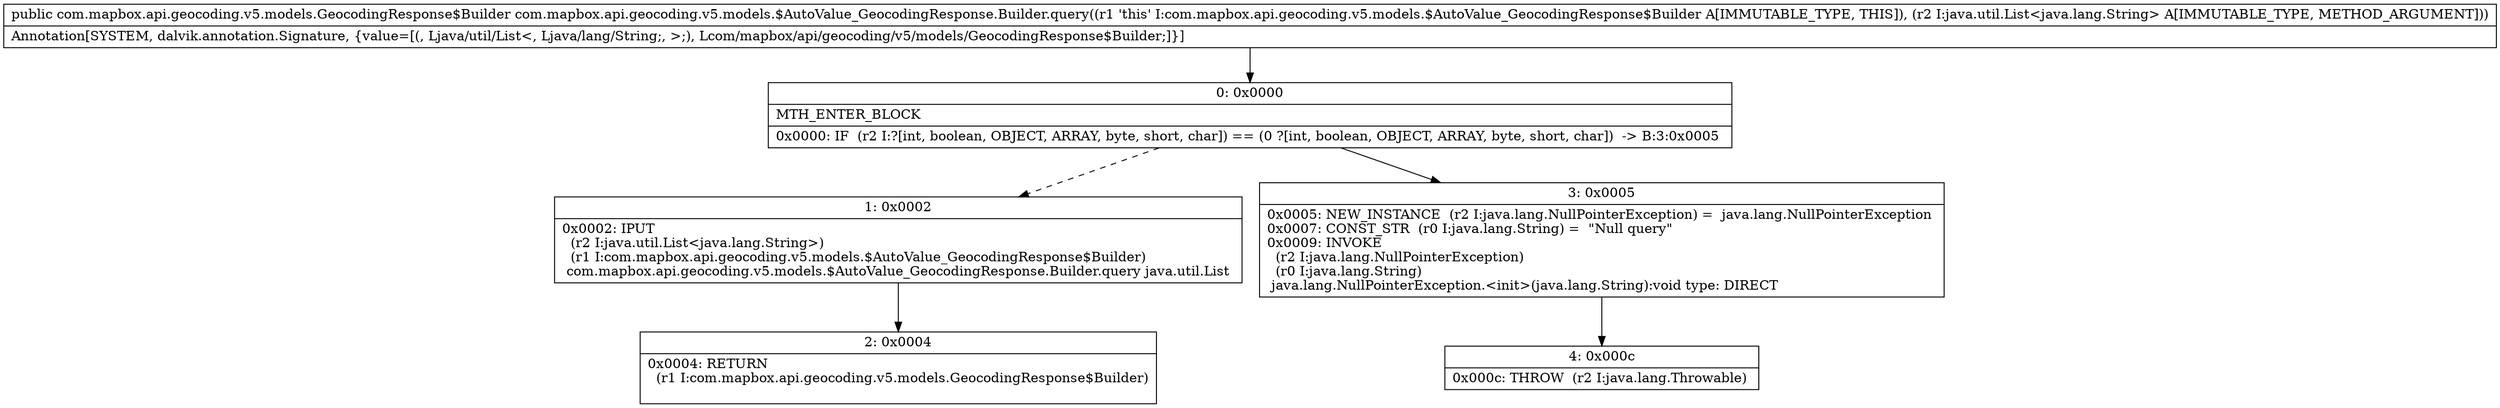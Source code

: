 digraph "CFG forcom.mapbox.api.geocoding.v5.models.$AutoValue_GeocodingResponse.Builder.query(Ljava\/util\/List;)Lcom\/mapbox\/api\/geocoding\/v5\/models\/GeocodingResponse$Builder;" {
Node_0 [shape=record,label="{0\:\ 0x0000|MTH_ENTER_BLOCK\l|0x0000: IF  (r2 I:?[int, boolean, OBJECT, ARRAY, byte, short, char]) == (0 ?[int, boolean, OBJECT, ARRAY, byte, short, char])  \-\> B:3:0x0005 \l}"];
Node_1 [shape=record,label="{1\:\ 0x0002|0x0002: IPUT  \l  (r2 I:java.util.List\<java.lang.String\>)\l  (r1 I:com.mapbox.api.geocoding.v5.models.$AutoValue_GeocodingResponse$Builder)\l com.mapbox.api.geocoding.v5.models.$AutoValue_GeocodingResponse.Builder.query java.util.List \l}"];
Node_2 [shape=record,label="{2\:\ 0x0004|0x0004: RETURN  \l  (r1 I:com.mapbox.api.geocoding.v5.models.GeocodingResponse$Builder)\l \l}"];
Node_3 [shape=record,label="{3\:\ 0x0005|0x0005: NEW_INSTANCE  (r2 I:java.lang.NullPointerException) =  java.lang.NullPointerException \l0x0007: CONST_STR  (r0 I:java.lang.String) =  \"Null query\" \l0x0009: INVOKE  \l  (r2 I:java.lang.NullPointerException)\l  (r0 I:java.lang.String)\l java.lang.NullPointerException.\<init\>(java.lang.String):void type: DIRECT \l}"];
Node_4 [shape=record,label="{4\:\ 0x000c|0x000c: THROW  (r2 I:java.lang.Throwable) \l}"];
MethodNode[shape=record,label="{public com.mapbox.api.geocoding.v5.models.GeocodingResponse$Builder com.mapbox.api.geocoding.v5.models.$AutoValue_GeocodingResponse.Builder.query((r1 'this' I:com.mapbox.api.geocoding.v5.models.$AutoValue_GeocodingResponse$Builder A[IMMUTABLE_TYPE, THIS]), (r2 I:java.util.List\<java.lang.String\> A[IMMUTABLE_TYPE, METHOD_ARGUMENT]))  | Annotation[SYSTEM, dalvik.annotation.Signature, \{value=[(, Ljava\/util\/List\<, Ljava\/lang\/String;, \>;), Lcom\/mapbox\/api\/geocoding\/v5\/models\/GeocodingResponse$Builder;]\}]\l}"];
MethodNode -> Node_0;
Node_0 -> Node_1[style=dashed];
Node_0 -> Node_3;
Node_1 -> Node_2;
Node_3 -> Node_4;
}

